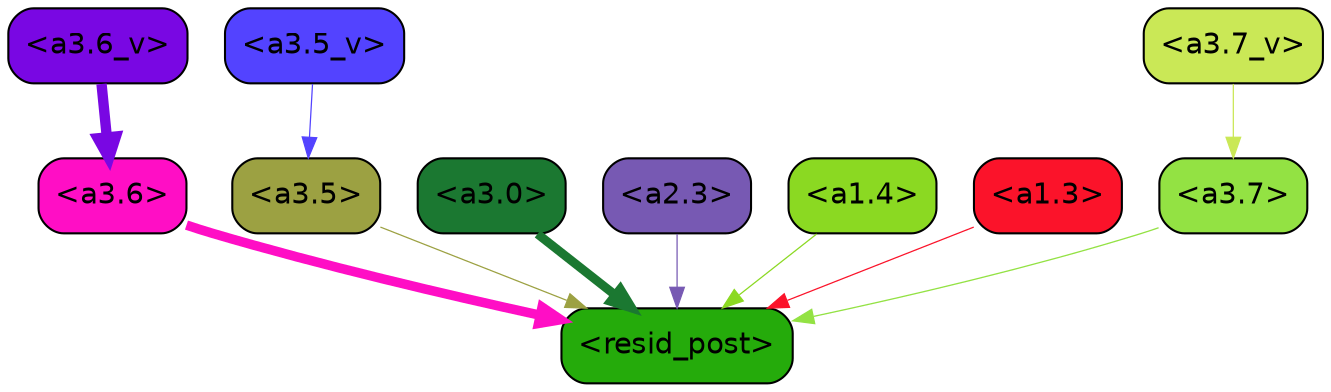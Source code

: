 strict digraph "" {
	graph [bgcolor=transparent,
		layout=dot,
		overlap=false,
		splines=true
	];
	"<a3.7>"	[color=black,
		fillcolor="#93e243",
		fontname=Helvetica,
		shape=box,
		style="filled, rounded"];
	"<resid_post>"	[color=black,
		fillcolor="#25ab0b",
		fontname=Helvetica,
		shape=box,
		style="filled, rounded"];
	"<a3.7>" -> "<resid_post>"	[color="#93e243",
		penwidth=0.6239100098609924];
	"<a3.6>"	[color=black,
		fillcolor="#ff0ec5",
		fontname=Helvetica,
		shape=box,
		style="filled, rounded"];
	"<a3.6>" -> "<resid_post>"	[color="#ff0ec5",
		penwidth=4.569062113761902];
	"<a3.5>"	[color=black,
		fillcolor="#9ca142",
		fontname=Helvetica,
		shape=box,
		style="filled, rounded"];
	"<a3.5>" -> "<resid_post>"	[color="#9ca142",
		penwidth=0.6];
	"<a3.0>"	[color=black,
		fillcolor="#1b7831",
		fontname=Helvetica,
		shape=box,
		style="filled, rounded"];
	"<a3.0>" -> "<resid_post>"	[color="#1b7831",
		penwidth=4.283544182777405];
	"<a2.3>"	[color=black,
		fillcolor="#7759b3",
		fontname=Helvetica,
		shape=box,
		style="filled, rounded"];
	"<a2.3>" -> "<resid_post>"	[color="#7759b3",
		penwidth=0.6];
	"<a1.4>"	[color=black,
		fillcolor="#8bd922",
		fontname=Helvetica,
		shape=box,
		style="filled, rounded"];
	"<a1.4>" -> "<resid_post>"	[color="#8bd922",
		penwidth=0.6];
	"<a1.3>"	[color=black,
		fillcolor="#fb132a",
		fontname=Helvetica,
		shape=box,
		style="filled, rounded"];
	"<a1.3>" -> "<resid_post>"	[color="#fb132a",
		penwidth=0.6];
	"<a3.7_v>"	[color=black,
		fillcolor="#cae856",
		fontname=Helvetica,
		shape=box,
		style="filled, rounded"];
	"<a3.7_v>" -> "<a3.7>"	[color="#cae856",
		penwidth=0.6];
	"<a3.6_v>"	[color=black,
		fillcolor="#7907e3",
		fontname=Helvetica,
		shape=box,
		style="filled, rounded"];
	"<a3.6_v>" -> "<a3.6>"	[color="#7907e3",
		penwidth=4.981305837631226];
	"<a3.5_v>"	[color=black,
		fillcolor="#5343ff",
		fontname=Helvetica,
		shape=box,
		style="filled, rounded"];
	"<a3.5_v>" -> "<a3.5>"	[color="#5343ff",
		penwidth=0.6];
}

